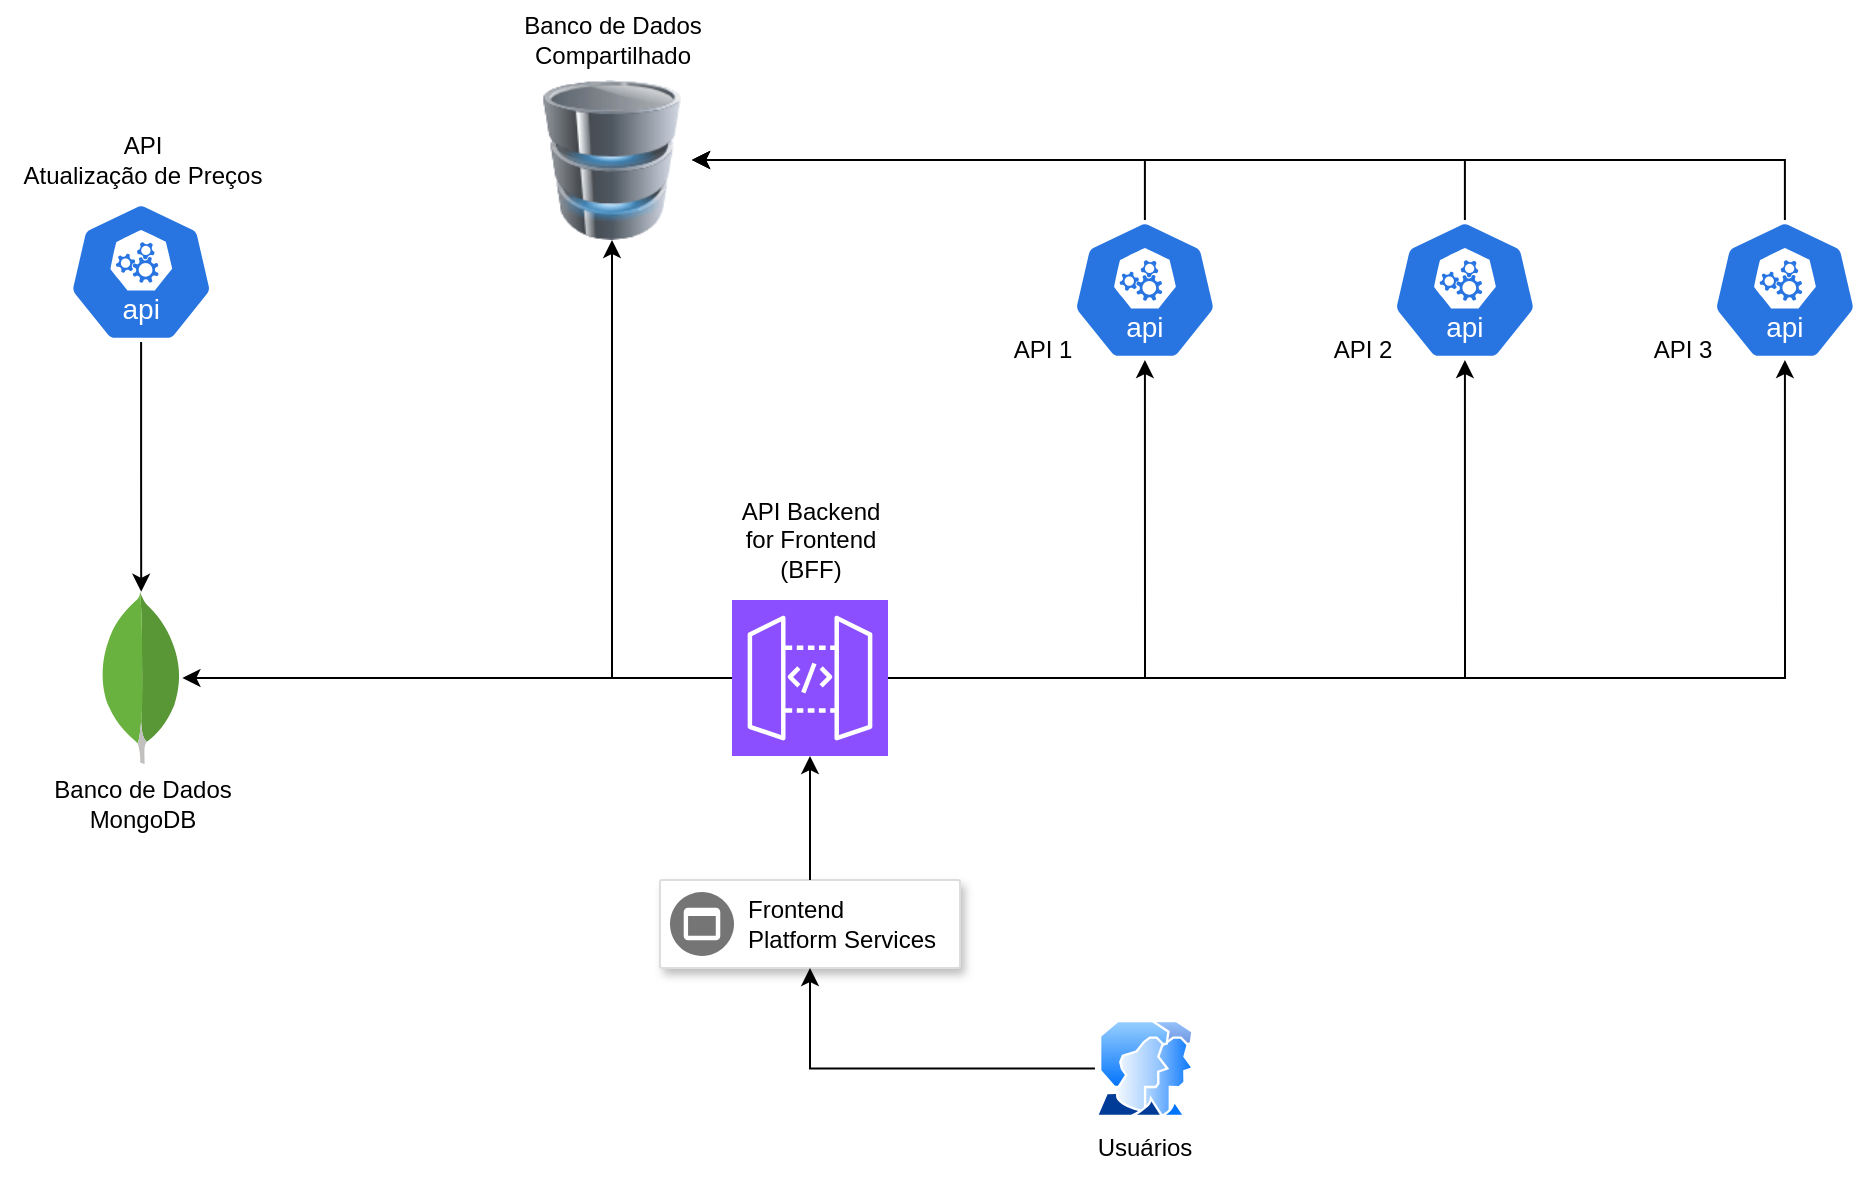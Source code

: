 <mxfile version="23.1.6" type="device">
  <diagram name="Página-1" id="bAA3Fi1BuDBWLDWfdBuh">
    <mxGraphModel dx="1760" dy="622" grid="1" gridSize="10" guides="1" tooltips="1" connect="1" arrows="1" fold="1" page="1" pageScale="1" pageWidth="827" pageHeight="1169" math="0" shadow="0">
      <root>
        <mxCell id="0" />
        <mxCell id="1" parent="0" />
        <mxCell id="C3G_QvcVeuzkxrStp8NQ-1" value="" style="image;html=1;image=img/lib/clip_art/computers/Database_128x128.png" parent="1" vertex="1">
          <mxGeometry x="76" y="109" width="80" height="80" as="geometry" />
        </mxCell>
        <mxCell id="C3G_QvcVeuzkxrStp8NQ-11" style="edgeStyle=orthogonalEdgeStyle;rounded=0;orthogonalLoop=1;jettySize=auto;html=1;entryX=0.5;entryY=1;entryDx=0;entryDy=0;" parent="1" source="C3G_QvcVeuzkxrStp8NQ-2" target="C3G_QvcVeuzkxrStp8NQ-1" edge="1">
          <mxGeometry relative="1" as="geometry" />
        </mxCell>
        <mxCell id="EXzWKk4iBMHGu99_aY3x-7" style="edgeStyle=orthogonalEdgeStyle;rounded=0;orthogonalLoop=1;jettySize=auto;html=1;" edge="1" parent="1" source="C3G_QvcVeuzkxrStp8NQ-2" target="EXzWKk4iBMHGu99_aY3x-1">
          <mxGeometry relative="1" as="geometry" />
        </mxCell>
        <mxCell id="C3G_QvcVeuzkxrStp8NQ-2" value="" style="sketch=0;points=[[0,0,0],[0.25,0,0],[0.5,0,0],[0.75,0,0],[1,0,0],[0,1,0],[0.25,1,0],[0.5,1,0],[0.75,1,0],[1,1,0],[0,0.25,0],[0,0.5,0],[0,0.75,0],[1,0.25,0],[1,0.5,0],[1,0.75,0]];outlineConnect=0;fontColor=#232F3E;fillColor=#8C4FFF;strokeColor=#ffffff;dashed=0;verticalLabelPosition=bottom;verticalAlign=top;align=center;html=1;fontSize=12;fontStyle=0;aspect=fixed;shape=mxgraph.aws4.resourceIcon;resIcon=mxgraph.aws4.api_gateway;" parent="1" vertex="1">
          <mxGeometry x="176" y="369" width="78" height="78" as="geometry" />
        </mxCell>
        <mxCell id="C3G_QvcVeuzkxrStp8NQ-12" style="edgeStyle=orthogonalEdgeStyle;rounded=0;orthogonalLoop=1;jettySize=auto;html=1;entryX=1;entryY=0.5;entryDx=0;entryDy=0;" parent="1" source="C3G_QvcVeuzkxrStp8NQ-3" target="C3G_QvcVeuzkxrStp8NQ-1" edge="1">
          <mxGeometry relative="1" as="geometry">
            <Array as="points">
              <mxPoint x="383" y="149" />
            </Array>
          </mxGeometry>
        </mxCell>
        <mxCell id="C3G_QvcVeuzkxrStp8NQ-3" value="" style="aspect=fixed;sketch=0;html=1;dashed=0;whitespace=wrap;fillColor=#2875E2;strokeColor=#ffffff;points=[[0.005,0.63,0],[0.1,0.2,0],[0.9,0.2,0],[0.5,0,0],[0.995,0.63,0],[0.72,0.99,0],[0.5,1,0],[0.28,0.99,0]];shape=mxgraph.kubernetes.icon2;kubernetesLabel=1;prIcon=api" parent="1" vertex="1">
          <mxGeometry x="346" y="179" width="72.92" height="70" as="geometry" />
        </mxCell>
        <mxCell id="C3G_QvcVeuzkxrStp8NQ-13" style="edgeStyle=orthogonalEdgeStyle;rounded=0;orthogonalLoop=1;jettySize=auto;html=1;entryX=1;entryY=0.5;entryDx=0;entryDy=0;" parent="1" source="C3G_QvcVeuzkxrStp8NQ-6" target="C3G_QvcVeuzkxrStp8NQ-1" edge="1">
          <mxGeometry relative="1" as="geometry">
            <Array as="points">
              <mxPoint x="543" y="149" />
            </Array>
          </mxGeometry>
        </mxCell>
        <mxCell id="C3G_QvcVeuzkxrStp8NQ-6" value="" style="aspect=fixed;sketch=0;html=1;dashed=0;whitespace=wrap;fillColor=#2875E2;strokeColor=#ffffff;points=[[0.005,0.63,0],[0.1,0.2,0],[0.9,0.2,0],[0.5,0,0],[0.995,0.63,0],[0.72,0.99,0],[0.5,1,0],[0.28,0.99,0]];shape=mxgraph.kubernetes.icon2;kubernetesLabel=1;prIcon=api" parent="1" vertex="1">
          <mxGeometry x="506" y="179" width="72.92" height="70" as="geometry" />
        </mxCell>
        <mxCell id="C3G_QvcVeuzkxrStp8NQ-14" style="edgeStyle=orthogonalEdgeStyle;rounded=0;orthogonalLoop=1;jettySize=auto;html=1;entryX=1;entryY=0.5;entryDx=0;entryDy=0;" parent="1" source="C3G_QvcVeuzkxrStp8NQ-7" target="C3G_QvcVeuzkxrStp8NQ-1" edge="1">
          <mxGeometry relative="1" as="geometry">
            <Array as="points">
              <mxPoint x="703" y="149" />
            </Array>
          </mxGeometry>
        </mxCell>
        <mxCell id="C3G_QvcVeuzkxrStp8NQ-7" value="" style="aspect=fixed;sketch=0;html=1;dashed=0;whitespace=wrap;fillColor=#2875E2;strokeColor=#ffffff;points=[[0.005,0.63,0],[0.1,0.2,0],[0.9,0.2,0],[0.5,0,0],[0.995,0.63,0],[0.72,0.99,0],[0.5,1,0],[0.28,0.99,0]];shape=mxgraph.kubernetes.icon2;kubernetesLabel=1;prIcon=api" parent="1" vertex="1">
          <mxGeometry x="666" y="179" width="72.92" height="70" as="geometry" />
        </mxCell>
        <mxCell id="C3G_QvcVeuzkxrStp8NQ-8" style="edgeStyle=orthogonalEdgeStyle;rounded=0;orthogonalLoop=1;jettySize=auto;html=1;entryX=0.5;entryY=1;entryDx=0;entryDy=0;entryPerimeter=0;" parent="1" source="C3G_QvcVeuzkxrStp8NQ-2" target="C3G_QvcVeuzkxrStp8NQ-3" edge="1">
          <mxGeometry relative="1" as="geometry" />
        </mxCell>
        <mxCell id="C3G_QvcVeuzkxrStp8NQ-9" style="edgeStyle=orthogonalEdgeStyle;rounded=0;orthogonalLoop=1;jettySize=auto;html=1;entryX=0.5;entryY=1;entryDx=0;entryDy=0;entryPerimeter=0;" parent="1" source="C3G_QvcVeuzkxrStp8NQ-2" target="C3G_QvcVeuzkxrStp8NQ-6" edge="1">
          <mxGeometry relative="1" as="geometry" />
        </mxCell>
        <mxCell id="C3G_QvcVeuzkxrStp8NQ-10" style="edgeStyle=orthogonalEdgeStyle;rounded=0;orthogonalLoop=1;jettySize=auto;html=1;entryX=0.5;entryY=1;entryDx=0;entryDy=0;entryPerimeter=0;" parent="1" source="C3G_QvcVeuzkxrStp8NQ-2" target="C3G_QvcVeuzkxrStp8NQ-7" edge="1">
          <mxGeometry relative="1" as="geometry" />
        </mxCell>
        <mxCell id="C3G_QvcVeuzkxrStp8NQ-15" value="" style="strokeColor=#dddddd;shadow=1;strokeWidth=1;rounded=1;absoluteArcSize=1;arcSize=2;" parent="1" vertex="1">
          <mxGeometry x="140" y="509" width="150" height="44" as="geometry" />
        </mxCell>
        <mxCell id="C3G_QvcVeuzkxrStp8NQ-16" value="Frontend&#xa;Platform Services" style="sketch=0;dashed=0;connectable=0;html=1;fillColor=#757575;strokeColor=none;shape=mxgraph.gcp2.frontend_platform_services;part=1;labelPosition=right;verticalLabelPosition=middle;align=left;verticalAlign=middle;spacingLeft=5;fontSize=12;" parent="C3G_QvcVeuzkxrStp8NQ-15" vertex="1">
          <mxGeometry y="0.5" width="32" height="32" relative="1" as="geometry">
            <mxPoint x="5" y="-16" as="offset" />
          </mxGeometry>
        </mxCell>
        <mxCell id="C3G_QvcVeuzkxrStp8NQ-18" style="edgeStyle=orthogonalEdgeStyle;rounded=0;orthogonalLoop=1;jettySize=auto;html=1;entryX=0.5;entryY=1;entryDx=0;entryDy=0;" parent="1" source="C3G_QvcVeuzkxrStp8NQ-17" target="C3G_QvcVeuzkxrStp8NQ-15" edge="1">
          <mxGeometry relative="1" as="geometry" />
        </mxCell>
        <mxCell id="C3G_QvcVeuzkxrStp8NQ-17" value="" style="image;aspect=fixed;perimeter=ellipsePerimeter;html=1;align=center;shadow=0;dashed=0;spacingTop=3;image=img/lib/active_directory/user_accounts.svg;" parent="1" vertex="1">
          <mxGeometry x="357.46" y="579" width="50" height="48.5" as="geometry" />
        </mxCell>
        <mxCell id="C3G_QvcVeuzkxrStp8NQ-19" style="edgeStyle=orthogonalEdgeStyle;rounded=0;orthogonalLoop=1;jettySize=auto;html=1;entryX=0.5;entryY=1;entryDx=0;entryDy=0;entryPerimeter=0;" parent="1" source="C3G_QvcVeuzkxrStp8NQ-15" target="C3G_QvcVeuzkxrStp8NQ-2" edge="1">
          <mxGeometry relative="1" as="geometry" />
        </mxCell>
        <mxCell id="C3G_QvcVeuzkxrStp8NQ-20" value="Banco de Dados&lt;br&gt;Compartilhado" style="text;html=1;align=center;verticalAlign=middle;resizable=0;points=[];autosize=1;strokeColor=none;fillColor=none;" parent="1" vertex="1">
          <mxGeometry x="61" y="69" width="110" height="40" as="geometry" />
        </mxCell>
        <mxCell id="C3G_QvcVeuzkxrStp8NQ-21" value="API 1" style="text;html=1;align=center;verticalAlign=middle;resizable=0;points=[];autosize=1;strokeColor=none;fillColor=none;" parent="1" vertex="1">
          <mxGeometry x="306" y="229" width="50" height="30" as="geometry" />
        </mxCell>
        <mxCell id="C3G_QvcVeuzkxrStp8NQ-22" value="API 2" style="text;html=1;align=center;verticalAlign=middle;resizable=0;points=[];autosize=1;strokeColor=none;fillColor=none;" parent="1" vertex="1">
          <mxGeometry x="466" y="229" width="50" height="30" as="geometry" />
        </mxCell>
        <mxCell id="C3G_QvcVeuzkxrStp8NQ-23" value="API 3" style="text;html=1;align=center;verticalAlign=middle;resizable=0;points=[];autosize=1;strokeColor=none;fillColor=none;" parent="1" vertex="1">
          <mxGeometry x="626" y="229" width="50" height="30" as="geometry" />
        </mxCell>
        <mxCell id="C3G_QvcVeuzkxrStp8NQ-24" value="API Backend&lt;br&gt;for Frontend&lt;br&gt;(BFF)" style="text;html=1;align=center;verticalAlign=middle;resizable=0;points=[];autosize=1;strokeColor=none;fillColor=none;" parent="1" vertex="1">
          <mxGeometry x="170" y="309" width="90" height="60" as="geometry" />
        </mxCell>
        <mxCell id="C3G_QvcVeuzkxrStp8NQ-25" value="Usuários" style="text;html=1;align=center;verticalAlign=middle;resizable=0;points=[];autosize=1;strokeColor=none;fillColor=none;" parent="1" vertex="1">
          <mxGeometry x="347.46" y="627.5" width="70" height="30" as="geometry" />
        </mxCell>
        <mxCell id="EXzWKk4iBMHGu99_aY3x-1" value="" style="dashed=0;outlineConnect=0;html=1;align=center;labelPosition=center;verticalLabelPosition=bottom;verticalAlign=top;shape=mxgraph.weblogos.mongodb" vertex="1" parent="1">
          <mxGeometry x="-140" y="364.9" width="41.2" height="86.2" as="geometry" />
        </mxCell>
        <mxCell id="EXzWKk4iBMHGu99_aY3x-4" style="edgeStyle=orthogonalEdgeStyle;rounded=0;orthogonalLoop=1;jettySize=auto;html=1;" edge="1" parent="1" source="EXzWKk4iBMHGu99_aY3x-2" target="EXzWKk4iBMHGu99_aY3x-1">
          <mxGeometry relative="1" as="geometry" />
        </mxCell>
        <mxCell id="EXzWKk4iBMHGu99_aY3x-2" value="" style="aspect=fixed;sketch=0;html=1;dashed=0;whitespace=wrap;fillColor=#2875E2;strokeColor=#ffffff;points=[[0.005,0.63,0],[0.1,0.2,0],[0.9,0.2,0],[0.5,0,0],[0.995,0.63,0],[0.72,0.99,0],[0.5,1,0],[0.28,0.99,0]];shape=mxgraph.kubernetes.icon2;kubernetesLabel=1;prIcon=api" vertex="1" parent="1">
          <mxGeometry x="-155.86" y="170" width="72.92" height="70" as="geometry" />
        </mxCell>
        <mxCell id="EXzWKk4iBMHGu99_aY3x-3" value="API&lt;br&gt;Atualização de Preços" style="text;html=1;align=center;verticalAlign=middle;resizable=0;points=[];autosize=1;strokeColor=none;fillColor=none;" vertex="1" parent="1">
          <mxGeometry x="-189.4" y="129" width="140" height="40" as="geometry" />
        </mxCell>
        <mxCell id="EXzWKk4iBMHGu99_aY3x-6" value="Banco de Dados&lt;br&gt;MongoDB" style="text;html=1;align=center;verticalAlign=middle;resizable=0;points=[];autosize=1;strokeColor=none;fillColor=none;" vertex="1" parent="1">
          <mxGeometry x="-174.4" y="451.1" width="110" height="40" as="geometry" />
        </mxCell>
      </root>
    </mxGraphModel>
  </diagram>
</mxfile>
